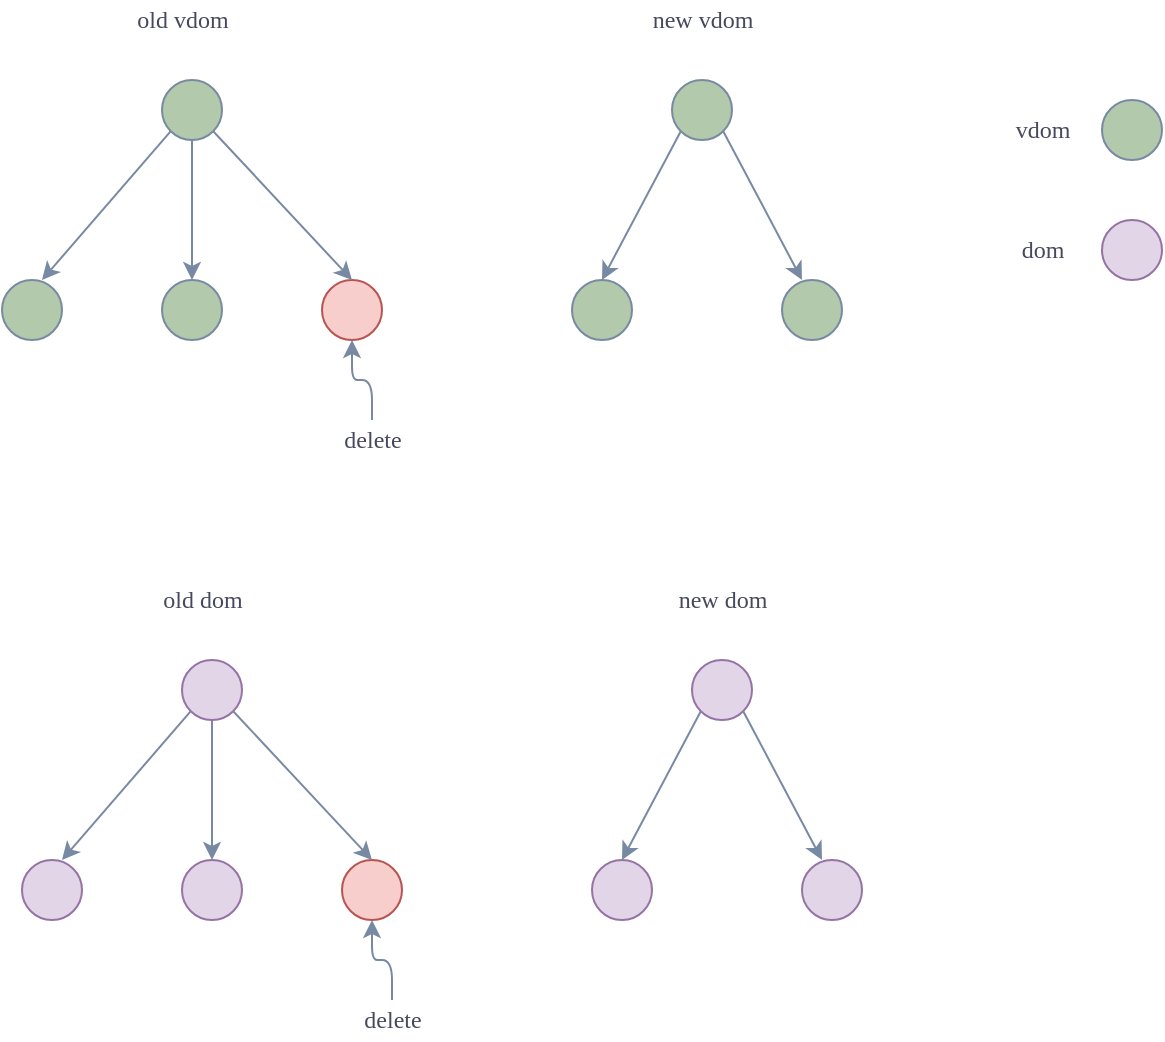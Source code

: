 <mxfile version="14.6.1" type="github">
  <diagram id="EwsBgbDVOZr8Y71l48O0" name="Page-1">
    <mxGraphModel dx="1062" dy="626" grid="1" gridSize="10" guides="1" tooltips="1" connect="1" arrows="1" fold="1" page="1" pageScale="1" pageWidth="827" pageHeight="1169" math="0" shadow="0">
      <root>
        <mxCell id="0" />
        <mxCell id="1" parent="0" />
        <mxCell id="7r3X6bM9w-XORwUG6cQL-1" value="" style="ellipse;whiteSpace=wrap;html=1;aspect=fixed;fillColor=#B2C9AB;strokeColor=#788AA3;fontColor=#46495D;fontFamily=Comic Sans MS;" vertex="1" parent="1">
          <mxGeometry x="580" y="250" width="30" height="30" as="geometry" />
        </mxCell>
        <mxCell id="7r3X6bM9w-XORwUG6cQL-2" value="" style="ellipse;whiteSpace=wrap;html=1;aspect=fixed;fillColor=#B2C9AB;strokeColor=#788AA3;fontColor=#46495D;fontFamily=Comic Sans MS;" vertex="1" parent="1">
          <mxGeometry x="525" y="150" width="30" height="30" as="geometry" />
        </mxCell>
        <mxCell id="7r3X6bM9w-XORwUG6cQL-6" value="" style="ellipse;whiteSpace=wrap;html=1;aspect=fixed;fillColor=#B2C9AB;strokeColor=#788AA3;fontColor=#46495D;fontFamily=Comic Sans MS;" vertex="1" parent="1">
          <mxGeometry x="475" y="250" width="30" height="30" as="geometry" />
        </mxCell>
        <mxCell id="7r3X6bM9w-XORwUG6cQL-9" value="" style="endArrow=classic;html=1;fontColor=#46495D;strokeColor=#788AA3;fillColor=#B2C9AB;exitX=0;exitY=1;exitDx=0;exitDy=0;fontFamily=Comic Sans MS;entryX=0.5;entryY=0;entryDx=0;entryDy=0;" edge="1" parent="1" source="7r3X6bM9w-XORwUG6cQL-2" target="7r3X6bM9w-XORwUG6cQL-6">
          <mxGeometry width="50" height="50" relative="1" as="geometry">
            <mxPoint x="510" y="190" as="sourcePoint" />
            <mxPoint x="470" y="250" as="targetPoint" />
          </mxGeometry>
        </mxCell>
        <mxCell id="7r3X6bM9w-XORwUG6cQL-11" value="" style="endArrow=classic;html=1;fontColor=#46495D;strokeColor=#788AA3;fillColor=#B2C9AB;exitX=1;exitY=1;exitDx=0;exitDy=0;fontFamily=Comic Sans MS;" edge="1" parent="1" source="7r3X6bM9w-XORwUG6cQL-2">
          <mxGeometry width="50" height="50" relative="1" as="geometry">
            <mxPoint x="540" y="175" as="sourcePoint" />
            <mxPoint x="590" y="250" as="targetPoint" />
          </mxGeometry>
        </mxCell>
        <mxCell id="7r3X6bM9w-XORwUG6cQL-13" value="" style="ellipse;whiteSpace=wrap;html=1;aspect=fixed;fillColor=#B2C9AB;strokeColor=#788AA3;fontColor=#46495D;fontFamily=Comic Sans MS;" vertex="1" parent="1">
          <mxGeometry x="270" y="250" width="30" height="30" as="geometry" />
        </mxCell>
        <mxCell id="7r3X6bM9w-XORwUG6cQL-14" value="" style="ellipse;whiteSpace=wrap;html=1;aspect=fixed;fillColor=#f8cecc;strokeColor=#b85450;fontFamily=Comic Sans MS;" vertex="1" parent="1">
          <mxGeometry x="350" y="250" width="30" height="30" as="geometry" />
        </mxCell>
        <mxCell id="7r3X6bM9w-XORwUG6cQL-15" value="" style="ellipse;whiteSpace=wrap;html=1;aspect=fixed;fillColor=#B2C9AB;strokeColor=#788AA3;fontColor=#46495D;fontFamily=Comic Sans MS;" vertex="1" parent="1">
          <mxGeometry x="190" y="250" width="30" height="30" as="geometry" />
        </mxCell>
        <mxCell id="7r3X6bM9w-XORwUG6cQL-16" value="" style="endArrow=classic;html=1;fontColor=#46495D;strokeColor=#788AA3;fillColor=#B2C9AB;exitX=0;exitY=1;exitDx=0;exitDy=0;fontFamily=Comic Sans MS;" edge="1" source="7r3X6bM9w-XORwUG6cQL-19" parent="1">
          <mxGeometry width="50" height="50" relative="1" as="geometry">
            <mxPoint x="250" y="190" as="sourcePoint" />
            <mxPoint x="210" y="250" as="targetPoint" />
          </mxGeometry>
        </mxCell>
        <mxCell id="7r3X6bM9w-XORwUG6cQL-17" value="" style="endArrow=classic;html=1;fontColor=#46495D;strokeColor=#788AA3;fillColor=#B2C9AB;exitX=0.5;exitY=1;exitDx=0;exitDy=0;entryX=0.5;entryY=0;entryDx=0;entryDy=0;fontFamily=Comic Sans MS;" edge="1" source="7r3X6bM9w-XORwUG6cQL-19" target="7r3X6bM9w-XORwUG6cQL-13" parent="1">
          <mxGeometry width="50" height="50" relative="1" as="geometry">
            <mxPoint x="280" y="175" as="sourcePoint" />
            <mxPoint x="220" y="260" as="targetPoint" />
          </mxGeometry>
        </mxCell>
        <mxCell id="7r3X6bM9w-XORwUG6cQL-18" value="" style="endArrow=classic;html=1;fontColor=#46495D;strokeColor=#788AA3;fillColor=#B2C9AB;exitX=1;exitY=1;exitDx=0;exitDy=0;entryX=0.5;entryY=0;entryDx=0;entryDy=0;fontFamily=Comic Sans MS;" edge="1" source="7r3X6bM9w-XORwUG6cQL-19" target="7r3X6bM9w-XORwUG6cQL-14" parent="1">
          <mxGeometry width="50" height="50" relative="1" as="geometry">
            <mxPoint x="295" y="190" as="sourcePoint" />
            <mxPoint x="295" y="260" as="targetPoint" />
          </mxGeometry>
        </mxCell>
        <mxCell id="7r3X6bM9w-XORwUG6cQL-19" value="" style="ellipse;whiteSpace=wrap;html=1;aspect=fixed;fillColor=#B2C9AB;strokeColor=#788AA3;fontColor=#46495D;fontFamily=Comic Sans MS;" vertex="1" parent="1">
          <mxGeometry x="270" y="150" width="30" height="30" as="geometry" />
        </mxCell>
        <mxCell id="7r3X6bM9w-XORwUG6cQL-20" value="old vdom" style="text;html=1;align=center;verticalAlign=middle;resizable=0;points=[];autosize=1;strokeColor=none;fontColor=#46495D;fontFamily=Comic Sans MS;" vertex="1" parent="1">
          <mxGeometry x="250" y="110" width="60" height="20" as="geometry" />
        </mxCell>
        <mxCell id="7r3X6bM9w-XORwUG6cQL-21" value="new vdom" style="text;html=1;align=center;verticalAlign=middle;resizable=0;points=[];autosize=1;strokeColor=none;fontColor=#46495D;fontFamily=Comic Sans MS;" vertex="1" parent="1">
          <mxGeometry x="505" y="110" width="70" height="20" as="geometry" />
        </mxCell>
        <mxCell id="7r3X6bM9w-XORwUG6cQL-23" value="" style="edgeStyle=orthogonalEdgeStyle;curved=0;rounded=1;sketch=0;orthogonalLoop=1;jettySize=auto;html=1;fontFamily=Comic Sans MS;fontColor=#46495D;strokeColor=#788AA3;fillColor=#B2C9AB;" edge="1" parent="1" source="7r3X6bM9w-XORwUG6cQL-22" target="7r3X6bM9w-XORwUG6cQL-14">
          <mxGeometry relative="1" as="geometry" />
        </mxCell>
        <mxCell id="7r3X6bM9w-XORwUG6cQL-22" value="delete" style="text;html=1;align=center;verticalAlign=middle;resizable=0;points=[];autosize=1;strokeColor=none;fontFamily=Comic Sans MS;fontColor=#46495D;" vertex="1" parent="1">
          <mxGeometry x="350" y="320" width="50" height="20" as="geometry" />
        </mxCell>
        <mxCell id="7r3X6bM9w-XORwUG6cQL-25" value="" style="ellipse;whiteSpace=wrap;html=1;aspect=fixed;fillColor=#e1d5e7;strokeColor=#9673a6;fontFamily=Comic Sans MS;" vertex="1" parent="1">
          <mxGeometry x="590" y="540" width="30" height="30" as="geometry" />
        </mxCell>
        <mxCell id="7r3X6bM9w-XORwUG6cQL-26" value="" style="ellipse;whiteSpace=wrap;html=1;aspect=fixed;fillColor=#e1d5e7;strokeColor=#9673a6;fontFamily=Comic Sans MS;" vertex="1" parent="1">
          <mxGeometry x="535" y="440" width="30" height="30" as="geometry" />
        </mxCell>
        <mxCell id="7r3X6bM9w-XORwUG6cQL-27" value="" style="ellipse;whiteSpace=wrap;html=1;aspect=fixed;fillColor=#e1d5e7;strokeColor=#9673a6;fontFamily=Comic Sans MS;" vertex="1" parent="1">
          <mxGeometry x="485" y="540" width="30" height="30" as="geometry" />
        </mxCell>
        <mxCell id="7r3X6bM9w-XORwUG6cQL-28" value="" style="endArrow=classic;html=1;fontColor=#46495D;strokeColor=#788AA3;fillColor=#B2C9AB;exitX=0;exitY=1;exitDx=0;exitDy=0;fontFamily=Comic Sans MS;entryX=0.5;entryY=0;entryDx=0;entryDy=0;" edge="1" source="7r3X6bM9w-XORwUG6cQL-26" target="7r3X6bM9w-XORwUG6cQL-27" parent="1">
          <mxGeometry width="50" height="50" relative="1" as="geometry">
            <mxPoint x="520" y="480" as="sourcePoint" />
            <mxPoint x="480" y="540" as="targetPoint" />
          </mxGeometry>
        </mxCell>
        <mxCell id="7r3X6bM9w-XORwUG6cQL-29" value="" style="endArrow=classic;html=1;fontColor=#46495D;strokeColor=#788AA3;fillColor=#B2C9AB;exitX=1;exitY=1;exitDx=0;exitDy=0;fontFamily=Comic Sans MS;" edge="1" source="7r3X6bM9w-XORwUG6cQL-26" parent="1">
          <mxGeometry width="50" height="50" relative="1" as="geometry">
            <mxPoint x="550" y="465" as="sourcePoint" />
            <mxPoint x="600" y="540" as="targetPoint" />
          </mxGeometry>
        </mxCell>
        <mxCell id="7r3X6bM9w-XORwUG6cQL-30" value="" style="ellipse;whiteSpace=wrap;html=1;aspect=fixed;fillColor=#e1d5e7;strokeColor=#9673a6;fontFamily=Comic Sans MS;" vertex="1" parent="1">
          <mxGeometry x="280" y="540" width="30" height="30" as="geometry" />
        </mxCell>
        <mxCell id="7r3X6bM9w-XORwUG6cQL-31" value="" style="ellipse;whiteSpace=wrap;html=1;aspect=fixed;fillColor=#f8cecc;strokeColor=#b85450;fontFamily=Comic Sans MS;" vertex="1" parent="1">
          <mxGeometry x="360" y="540" width="30" height="30" as="geometry" />
        </mxCell>
        <mxCell id="7r3X6bM9w-XORwUG6cQL-32" value="" style="ellipse;whiteSpace=wrap;html=1;aspect=fixed;fillColor=#e1d5e7;strokeColor=#9673a6;fontFamily=Comic Sans MS;" vertex="1" parent="1">
          <mxGeometry x="200" y="540" width="30" height="30" as="geometry" />
        </mxCell>
        <mxCell id="7r3X6bM9w-XORwUG6cQL-33" value="" style="endArrow=classic;html=1;fontColor=#46495D;strokeColor=#788AA3;fillColor=#B2C9AB;exitX=0;exitY=1;exitDx=0;exitDy=0;fontFamily=Comic Sans MS;" edge="1" source="7r3X6bM9w-XORwUG6cQL-36" parent="1">
          <mxGeometry width="50" height="50" relative="1" as="geometry">
            <mxPoint x="260" y="480" as="sourcePoint" />
            <mxPoint x="220" y="540" as="targetPoint" />
          </mxGeometry>
        </mxCell>
        <mxCell id="7r3X6bM9w-XORwUG6cQL-34" value="" style="endArrow=classic;html=1;fontColor=#46495D;strokeColor=#788AA3;fillColor=#B2C9AB;exitX=0.5;exitY=1;exitDx=0;exitDy=0;entryX=0.5;entryY=0;entryDx=0;entryDy=0;fontFamily=Comic Sans MS;" edge="1" source="7r3X6bM9w-XORwUG6cQL-36" target="7r3X6bM9w-XORwUG6cQL-30" parent="1">
          <mxGeometry width="50" height="50" relative="1" as="geometry">
            <mxPoint x="290" y="465" as="sourcePoint" />
            <mxPoint x="230" y="550" as="targetPoint" />
          </mxGeometry>
        </mxCell>
        <mxCell id="7r3X6bM9w-XORwUG6cQL-35" value="" style="endArrow=classic;html=1;fontColor=#46495D;strokeColor=#788AA3;fillColor=#B2C9AB;exitX=1;exitY=1;exitDx=0;exitDy=0;entryX=0.5;entryY=0;entryDx=0;entryDy=0;fontFamily=Comic Sans MS;" edge="1" source="7r3X6bM9w-XORwUG6cQL-36" target="7r3X6bM9w-XORwUG6cQL-31" parent="1">
          <mxGeometry width="50" height="50" relative="1" as="geometry">
            <mxPoint x="305" y="480" as="sourcePoint" />
            <mxPoint x="305" y="550" as="targetPoint" />
          </mxGeometry>
        </mxCell>
        <mxCell id="7r3X6bM9w-XORwUG6cQL-36" value="" style="ellipse;whiteSpace=wrap;html=1;aspect=fixed;fillColor=#e1d5e7;strokeColor=#9673a6;fontFamily=Comic Sans MS;" vertex="1" parent="1">
          <mxGeometry x="280" y="440" width="30" height="30" as="geometry" />
        </mxCell>
        <mxCell id="7r3X6bM9w-XORwUG6cQL-37" value="old dom" style="text;html=1;align=center;verticalAlign=middle;resizable=0;points=[];autosize=1;strokeColor=none;fontColor=#46495D;fontFamily=Comic Sans MS;" vertex="1" parent="1">
          <mxGeometry x="260" y="400" width="60" height="20" as="geometry" />
        </mxCell>
        <mxCell id="7r3X6bM9w-XORwUG6cQL-38" value="new dom" style="text;html=1;align=center;verticalAlign=middle;resizable=0;points=[];autosize=1;strokeColor=none;fontColor=#46495D;fontFamily=Comic Sans MS;" vertex="1" parent="1">
          <mxGeometry x="520" y="400" width="60" height="20" as="geometry" />
        </mxCell>
        <mxCell id="7r3X6bM9w-XORwUG6cQL-39" value="" style="edgeStyle=orthogonalEdgeStyle;curved=0;rounded=1;sketch=0;orthogonalLoop=1;jettySize=auto;html=1;fontFamily=Comic Sans MS;fontColor=#46495D;strokeColor=#788AA3;fillColor=#B2C9AB;" edge="1" source="7r3X6bM9w-XORwUG6cQL-40" target="7r3X6bM9w-XORwUG6cQL-31" parent="1">
          <mxGeometry relative="1" as="geometry" />
        </mxCell>
        <mxCell id="7r3X6bM9w-XORwUG6cQL-40" value="delete" style="text;html=1;align=center;verticalAlign=middle;resizable=0;points=[];autosize=1;strokeColor=none;fontFamily=Comic Sans MS;fontColor=#46495D;" vertex="1" parent="1">
          <mxGeometry x="360" y="610" width="50" height="20" as="geometry" />
        </mxCell>
        <mxCell id="7r3X6bM9w-XORwUG6cQL-41" value="" style="ellipse;whiteSpace=wrap;html=1;aspect=fixed;fillColor=#B2C9AB;strokeColor=#788AA3;fontColor=#46495D;fontFamily=Comic Sans MS;" vertex="1" parent="1">
          <mxGeometry x="740" y="160" width="30" height="30" as="geometry" />
        </mxCell>
        <mxCell id="7r3X6bM9w-XORwUG6cQL-42" value="vdom" style="text;html=1;align=center;verticalAlign=middle;resizable=0;points=[];autosize=1;strokeColor=none;fontFamily=Comic Sans MS;fontColor=#46495D;" vertex="1" parent="1">
          <mxGeometry x="690" y="165" width="40" height="20" as="geometry" />
        </mxCell>
        <mxCell id="7r3X6bM9w-XORwUG6cQL-43" value="" style="ellipse;whiteSpace=wrap;html=1;aspect=fixed;fillColor=#e1d5e7;strokeColor=#9673a6;fontFamily=Comic Sans MS;" vertex="1" parent="1">
          <mxGeometry x="740" y="220" width="30" height="30" as="geometry" />
        </mxCell>
        <mxCell id="7r3X6bM9w-XORwUG6cQL-44" value="dom" style="text;html=1;align=center;verticalAlign=middle;resizable=0;points=[];autosize=1;strokeColor=none;fontFamily=Comic Sans MS;fontColor=#46495D;" vertex="1" parent="1">
          <mxGeometry x="690" y="225" width="40" height="20" as="geometry" />
        </mxCell>
      </root>
    </mxGraphModel>
  </diagram>
</mxfile>
